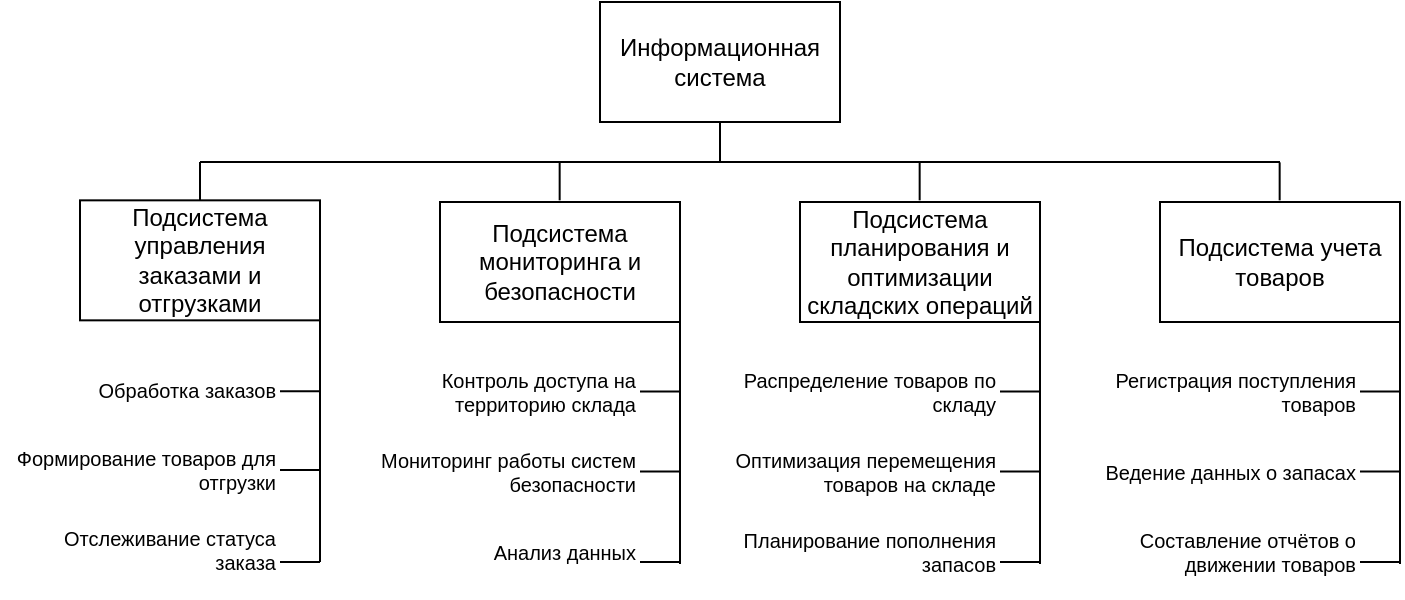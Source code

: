 <mxfile version="23.0.2" type="device">
  <diagram name="Страница — 1" id="ZPKLV5z9CbXHkqazlHMh">
    <mxGraphModel dx="778" dy="473" grid="1" gridSize="10" guides="1" tooltips="1" connect="1" arrows="1" fold="1" page="1" pageScale="1" pageWidth="827" pageHeight="1169" math="0" shadow="0">
      <root>
        <mxCell id="0" />
        <mxCell id="1" parent="0" />
        <mxCell id="yeNKt4YjHy2GEmf61Q3X-1" value="Информационная система" style="rounded=0;whiteSpace=wrap;html=1;" vertex="1" parent="1">
          <mxGeometry x="363" y="140" width="120" height="60" as="geometry" />
        </mxCell>
        <mxCell id="yeNKt4YjHy2GEmf61Q3X-2" value="Подсистема учета товаров" style="rounded=0;whiteSpace=wrap;html=1;" vertex="1" parent="1">
          <mxGeometry x="643" y="240" width="120" height="60" as="geometry" />
        </mxCell>
        <mxCell id="yeNKt4YjHy2GEmf61Q3X-7" value="Подсистема планирования и оптимизации складских операций" style="rounded=0;whiteSpace=wrap;html=1;" vertex="1" parent="1">
          <mxGeometry x="463" y="240" width="120" height="60" as="geometry" />
        </mxCell>
        <mxCell id="yeNKt4YjHy2GEmf61Q3X-8" value="Подсистема управления заказами и отгрузками" style="rounded=0;whiteSpace=wrap;html=1;" vertex="1" parent="1">
          <mxGeometry x="103" y="239.17" width="120" height="60" as="geometry" />
        </mxCell>
        <mxCell id="yeNKt4YjHy2GEmf61Q3X-9" value="Подсистема мониторинга и безопасности" style="rounded=0;whiteSpace=wrap;html=1;" vertex="1" parent="1">
          <mxGeometry x="283" y="240" width="120" height="60" as="geometry" />
        </mxCell>
        <mxCell id="yeNKt4YjHy2GEmf61Q3X-11" value="Обработка заказов" style="text;strokeColor=none;fillColor=none;align=right;verticalAlign=middle;rounded=0;whiteSpace=wrap;html=1;fontSize=10;" vertex="1" parent="1">
          <mxGeometry x="63" y="319.17" width="140" height="30" as="geometry" />
        </mxCell>
        <mxCell id="yeNKt4YjHy2GEmf61Q3X-12" value="Формирование товаров для отгрузки" style="text;strokeColor=none;fillColor=none;align=right;verticalAlign=middle;rounded=0;whiteSpace=wrap;html=1;fontSize=10;" vertex="1" parent="1">
          <mxGeometry x="63" y="359.17" width="140" height="30" as="geometry" />
        </mxCell>
        <mxCell id="yeNKt4YjHy2GEmf61Q3X-13" value="Отслеживание статуса заказа" style="text;strokeColor=none;fillColor=none;align=right;verticalAlign=middle;rounded=0;whiteSpace=wrap;html=1;fontSize=10;" vertex="1" parent="1">
          <mxGeometry x="63" y="399.17" width="140" height="30" as="geometry" />
        </mxCell>
        <mxCell id="yeNKt4YjHy2GEmf61Q3X-14" value="" style="edgeStyle=orthogonalEdgeStyle;rounded=0;orthogonalLoop=1;jettySize=auto;exitX=0.5;exitY=1;exitDx=0;exitDy=0;align=right;html=1;fontSize=10;" edge="1" parent="1" source="yeNKt4YjHy2GEmf61Q3X-13" target="yeNKt4YjHy2GEmf61Q3X-13">
          <mxGeometry relative="1" as="geometry" />
        </mxCell>
        <mxCell id="yeNKt4YjHy2GEmf61Q3X-16" value="Контроль доступа на территорию склада" style="text;strokeColor=none;fillColor=none;align=right;verticalAlign=middle;rounded=0;whiteSpace=wrap;html=1;fontSize=10;" vertex="1" parent="1">
          <mxGeometry x="243" y="320" width="140" height="30" as="geometry" />
        </mxCell>
        <mxCell id="yeNKt4YjHy2GEmf61Q3X-17" value="Мониторинг работы систем безопасности" style="text;strokeColor=none;fillColor=none;align=right;verticalAlign=middle;rounded=0;whiteSpace=wrap;html=1;fontSize=10;" vertex="1" parent="1">
          <mxGeometry x="243" y="360" width="140" height="30" as="geometry" />
        </mxCell>
        <mxCell id="yeNKt4YjHy2GEmf61Q3X-18" value="Анализ данных" style="text;strokeColor=none;fillColor=none;align=right;verticalAlign=middle;rounded=0;whiteSpace=wrap;html=1;fontSize=10;" vertex="1" parent="1">
          <mxGeometry x="243" y="400" width="140" height="30" as="geometry" />
        </mxCell>
        <mxCell id="yeNKt4YjHy2GEmf61Q3X-20" value="Распределение товаров по складу" style="text;strokeColor=none;fillColor=none;align=right;verticalAlign=middle;rounded=0;whiteSpace=wrap;html=1;fontSize=10;" vertex="1" parent="1">
          <mxGeometry x="423" y="320" width="140" height="30" as="geometry" />
        </mxCell>
        <mxCell id="yeNKt4YjHy2GEmf61Q3X-21" value="&lt;font style=&quot;font-size: 10px;&quot;&gt;Оптимизация перемещения товаров на складе&lt;/font&gt;" style="text;strokeColor=none;fillColor=none;align=right;verticalAlign=middle;rounded=0;whiteSpace=wrap;html=1;fontSize=10;" vertex="1" parent="1">
          <mxGeometry x="423" y="360" width="140" height="30" as="geometry" />
        </mxCell>
        <mxCell id="yeNKt4YjHy2GEmf61Q3X-22" value="Планирование пополнения запасов" style="text;strokeColor=none;fillColor=none;align=right;verticalAlign=middle;rounded=0;whiteSpace=wrap;html=1;fontSize=10;" vertex="1" parent="1">
          <mxGeometry x="423" y="400" width="140" height="30" as="geometry" />
        </mxCell>
        <mxCell id="yeNKt4YjHy2GEmf61Q3X-23" value="Регистрация поступления товаров" style="text;strokeColor=none;fillColor=none;align=right;verticalAlign=middle;rounded=0;whiteSpace=wrap;html=1;fontSize=10;" vertex="1" parent="1">
          <mxGeometry x="603" y="320" width="140" height="30" as="geometry" />
        </mxCell>
        <mxCell id="yeNKt4YjHy2GEmf61Q3X-24" value="Ведение данных о запасах" style="text;strokeColor=none;fillColor=none;align=right;verticalAlign=middle;rounded=0;whiteSpace=wrap;html=1;fontSize=10;" vertex="1" parent="1">
          <mxGeometry x="603" y="360" width="140" height="30" as="geometry" />
        </mxCell>
        <mxCell id="yeNKt4YjHy2GEmf61Q3X-25" value="Составление отчётов о движении товаров" style="text;strokeColor=none;fillColor=none;align=right;verticalAlign=middle;rounded=0;whiteSpace=wrap;html=1;fontSize=10;" vertex="1" parent="1">
          <mxGeometry x="603" y="400" width="140" height="30" as="geometry" />
        </mxCell>
        <mxCell id="yeNKt4YjHy2GEmf61Q3X-27" value="" style="endArrow=none;html=1;rounded=0;entryX=1;entryY=1;entryDx=0;entryDy=0;" edge="1" parent="1" target="yeNKt4YjHy2GEmf61Q3X-8">
          <mxGeometry width="50" height="50" relative="1" as="geometry">
            <mxPoint x="223" y="420" as="sourcePoint" />
            <mxPoint x="263" y="340" as="targetPoint" />
          </mxGeometry>
        </mxCell>
        <mxCell id="yeNKt4YjHy2GEmf61Q3X-28" value="" style="endArrow=none;html=1;rounded=0;entryX=1;entryY=1;entryDx=0;entryDy=0;" edge="1" parent="1">
          <mxGeometry width="50" height="50" relative="1" as="geometry">
            <mxPoint x="403" y="421" as="sourcePoint" />
            <mxPoint x="403" y="300" as="targetPoint" />
          </mxGeometry>
        </mxCell>
        <mxCell id="yeNKt4YjHy2GEmf61Q3X-29" value="" style="endArrow=none;html=1;rounded=0;entryX=1;entryY=1;entryDx=0;entryDy=0;" edge="1" parent="1">
          <mxGeometry width="50" height="50" relative="1" as="geometry">
            <mxPoint x="583" y="421" as="sourcePoint" />
            <mxPoint x="583" y="300" as="targetPoint" />
          </mxGeometry>
        </mxCell>
        <mxCell id="yeNKt4YjHy2GEmf61Q3X-30" value="" style="endArrow=none;html=1;rounded=0;entryX=1;entryY=1;entryDx=0;entryDy=0;" edge="1" parent="1">
          <mxGeometry width="50" height="50" relative="1" as="geometry">
            <mxPoint x="763" y="421" as="sourcePoint" />
            <mxPoint x="763" y="300" as="targetPoint" />
          </mxGeometry>
        </mxCell>
        <mxCell id="yeNKt4YjHy2GEmf61Q3X-31" value="" style="endArrow=none;html=1;rounded=0;" edge="1" parent="1">
          <mxGeometry width="50" height="50" relative="1" as="geometry">
            <mxPoint x="203" y="334.63" as="sourcePoint" />
            <mxPoint x="223" y="334.63" as="targetPoint" />
          </mxGeometry>
        </mxCell>
        <mxCell id="yeNKt4YjHy2GEmf61Q3X-32" value="" style="endArrow=none;html=1;rounded=0;" edge="1" parent="1">
          <mxGeometry width="50" height="50" relative="1" as="geometry">
            <mxPoint x="203" y="374.03" as="sourcePoint" />
            <mxPoint x="223" y="374.03" as="targetPoint" />
          </mxGeometry>
        </mxCell>
        <mxCell id="yeNKt4YjHy2GEmf61Q3X-33" value="" style="endArrow=none;html=1;rounded=0;" edge="1" parent="1">
          <mxGeometry width="50" height="50" relative="1" as="geometry">
            <mxPoint x="203" y="420" as="sourcePoint" />
            <mxPoint x="223" y="420" as="targetPoint" />
          </mxGeometry>
        </mxCell>
        <mxCell id="yeNKt4YjHy2GEmf61Q3X-34" value="" style="endArrow=none;html=1;rounded=0;" edge="1" parent="1">
          <mxGeometry width="50" height="50" relative="1" as="geometry">
            <mxPoint x="383" y="334.8" as="sourcePoint" />
            <mxPoint x="403" y="334.8" as="targetPoint" />
          </mxGeometry>
        </mxCell>
        <mxCell id="yeNKt4YjHy2GEmf61Q3X-35" value="" style="endArrow=none;html=1;rounded=0;" edge="1" parent="1">
          <mxGeometry width="50" height="50" relative="1" as="geometry">
            <mxPoint x="383" y="374.8" as="sourcePoint" />
            <mxPoint x="403" y="374.8" as="targetPoint" />
          </mxGeometry>
        </mxCell>
        <mxCell id="yeNKt4YjHy2GEmf61Q3X-36" value="" style="endArrow=none;html=1;rounded=0;" edge="1" parent="1">
          <mxGeometry width="50" height="50" relative="1" as="geometry">
            <mxPoint x="383" y="420" as="sourcePoint" />
            <mxPoint x="403" y="420" as="targetPoint" />
          </mxGeometry>
        </mxCell>
        <mxCell id="yeNKt4YjHy2GEmf61Q3X-37" value="" style="endArrow=none;html=1;rounded=0;" edge="1" parent="1">
          <mxGeometry width="50" height="50" relative="1" as="geometry">
            <mxPoint x="563" y="334.76" as="sourcePoint" />
            <mxPoint x="583" y="334.76" as="targetPoint" />
          </mxGeometry>
        </mxCell>
        <mxCell id="yeNKt4YjHy2GEmf61Q3X-38" value="" style="endArrow=none;html=1;rounded=0;" edge="1" parent="1">
          <mxGeometry width="50" height="50" relative="1" as="geometry">
            <mxPoint x="563" y="374.76" as="sourcePoint" />
            <mxPoint x="583" y="374.76" as="targetPoint" />
          </mxGeometry>
        </mxCell>
        <mxCell id="yeNKt4YjHy2GEmf61Q3X-39" value="" style="endArrow=none;html=1;rounded=0;" edge="1" parent="1">
          <mxGeometry width="50" height="50" relative="1" as="geometry">
            <mxPoint x="563" y="420" as="sourcePoint" />
            <mxPoint x="583" y="420" as="targetPoint" />
          </mxGeometry>
        </mxCell>
        <mxCell id="yeNKt4YjHy2GEmf61Q3X-40" value="" style="endArrow=none;html=1;rounded=0;" edge="1" parent="1">
          <mxGeometry width="50" height="50" relative="1" as="geometry">
            <mxPoint x="743" y="334.76" as="sourcePoint" />
            <mxPoint x="763" y="334.76" as="targetPoint" />
          </mxGeometry>
        </mxCell>
        <mxCell id="yeNKt4YjHy2GEmf61Q3X-41" value="" style="endArrow=none;html=1;rounded=0;" edge="1" parent="1">
          <mxGeometry width="50" height="50" relative="1" as="geometry">
            <mxPoint x="743" y="374.76" as="sourcePoint" />
            <mxPoint x="763" y="374.76" as="targetPoint" />
          </mxGeometry>
        </mxCell>
        <mxCell id="yeNKt4YjHy2GEmf61Q3X-42" value="" style="endArrow=none;html=1;rounded=0;" edge="1" parent="1">
          <mxGeometry width="50" height="50" relative="1" as="geometry">
            <mxPoint x="743" y="420" as="sourcePoint" />
            <mxPoint x="763" y="420" as="targetPoint" />
          </mxGeometry>
        </mxCell>
        <mxCell id="yeNKt4YjHy2GEmf61Q3X-44" value="" style="endArrow=none;html=1;rounded=0;exitX=0.5;exitY=0;exitDx=0;exitDy=0;" edge="1" parent="1" source="yeNKt4YjHy2GEmf61Q3X-8">
          <mxGeometry width="50" height="50" relative="1" as="geometry">
            <mxPoint x="313" y="230" as="sourcePoint" />
            <mxPoint x="163" y="220" as="targetPoint" />
          </mxGeometry>
        </mxCell>
        <mxCell id="yeNKt4YjHy2GEmf61Q3X-45" value="" style="endArrow=none;html=1;rounded=0;exitX=0.5;exitY=0;exitDx=0;exitDy=0;" edge="1" parent="1">
          <mxGeometry width="50" height="50" relative="1" as="geometry">
            <mxPoint x="342.83" y="239.17" as="sourcePoint" />
            <mxPoint x="342.83" y="220.17" as="targetPoint" />
          </mxGeometry>
        </mxCell>
        <mxCell id="yeNKt4YjHy2GEmf61Q3X-46" value="" style="endArrow=none;html=1;rounded=0;exitX=0.5;exitY=0;exitDx=0;exitDy=0;" edge="1" parent="1">
          <mxGeometry width="50" height="50" relative="1" as="geometry">
            <mxPoint x="522.83" y="239.17" as="sourcePoint" />
            <mxPoint x="522.83" y="220.17" as="targetPoint" />
          </mxGeometry>
        </mxCell>
        <mxCell id="yeNKt4YjHy2GEmf61Q3X-47" value="" style="endArrow=none;html=1;rounded=0;exitX=0.5;exitY=0;exitDx=0;exitDy=0;" edge="1" parent="1">
          <mxGeometry width="50" height="50" relative="1" as="geometry">
            <mxPoint x="702.83" y="239.17" as="sourcePoint" />
            <mxPoint x="702.83" y="220.17" as="targetPoint" />
          </mxGeometry>
        </mxCell>
        <mxCell id="yeNKt4YjHy2GEmf61Q3X-48" value="" style="endArrow=none;html=1;rounded=0;" edge="1" parent="1">
          <mxGeometry width="50" height="50" relative="1" as="geometry">
            <mxPoint x="423" y="220" as="sourcePoint" />
            <mxPoint x="423" y="200" as="targetPoint" />
          </mxGeometry>
        </mxCell>
        <mxCell id="yeNKt4YjHy2GEmf61Q3X-49" value="" style="endArrow=none;html=1;rounded=0;" edge="1" parent="1">
          <mxGeometry width="50" height="50" relative="1" as="geometry">
            <mxPoint x="163" y="220" as="sourcePoint" />
            <mxPoint x="703" y="220" as="targetPoint" />
          </mxGeometry>
        </mxCell>
      </root>
    </mxGraphModel>
  </diagram>
</mxfile>
